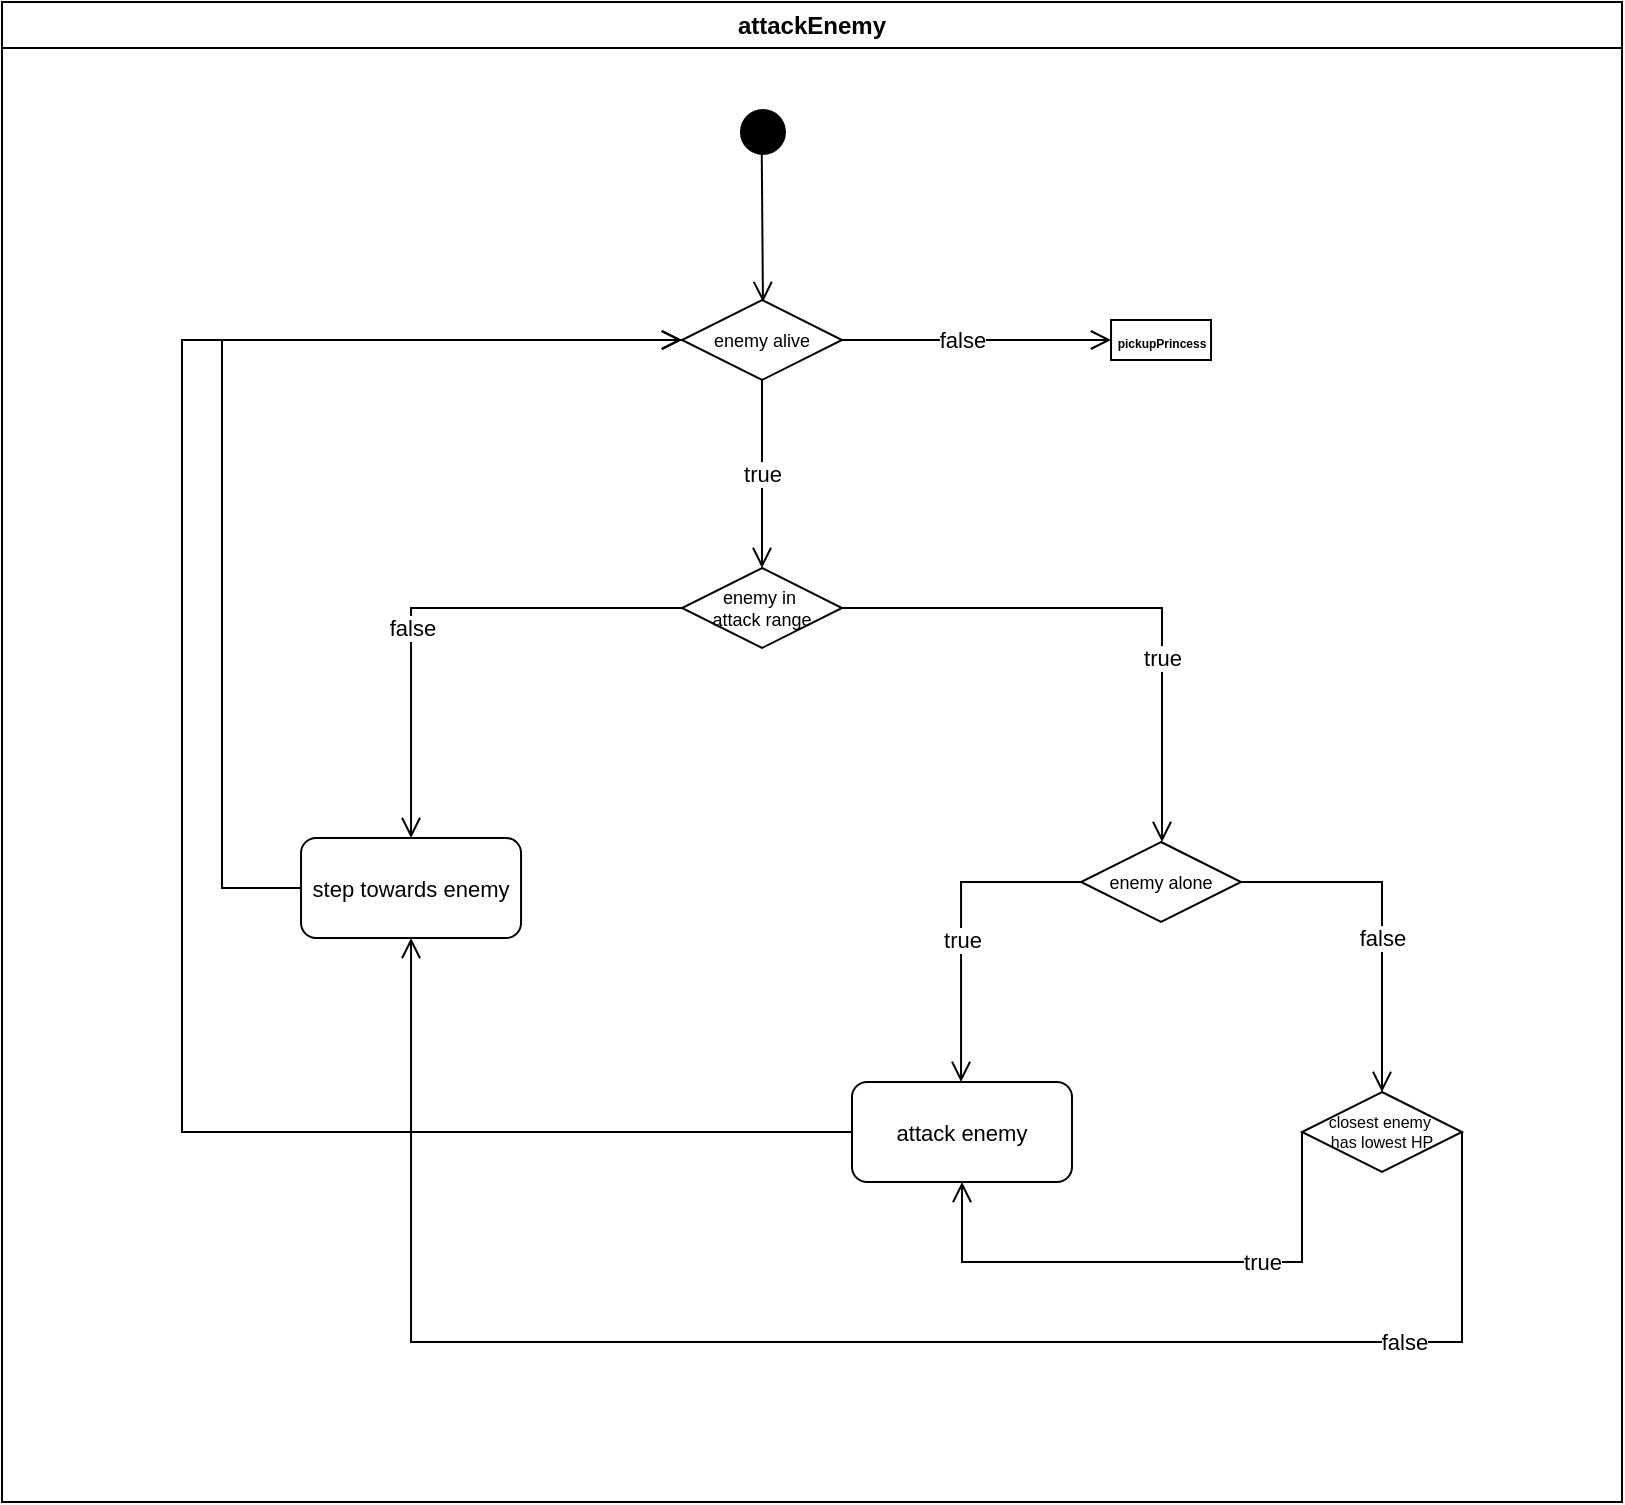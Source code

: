 <mxfile version="26.0.6">
  <diagram name="Page-1" id="e7e014a7-5840-1c2e-5031-d8a46d1fe8dd">
    <mxGraphModel dx="1313" dy="696" grid="1" gridSize="10" guides="1" tooltips="1" connect="1" arrows="1" fold="1" page="1" pageScale="1" pageWidth="1169" pageHeight="826" background="none" math="0" shadow="0">
      <root>
        <mxCell id="0" />
        <mxCell id="1" parent="0" />
        <mxCell id="3" value="attackEnemy" style="swimlane;whiteSpace=wrap" parent="1" vertex="1">
          <mxGeometry x="710" y="490" width="810" height="750" as="geometry" />
        </mxCell>
        <mxCell id="_Sj6H3lR2v7R7_RWuAPX-70" value="" style="ellipse;shape=startState;fillColor=#000000;strokeColor=#000000;" parent="3" vertex="1">
          <mxGeometry x="365.48" y="50" width="30" height="30" as="geometry" />
        </mxCell>
        <mxCell id="-Pbv0AkEXwjADhWEen1N-90" value="" style="edgeStyle=elbowEdgeStyle;elbow=horizontal;verticalAlign=bottom;endArrow=open;endSize=8;endFill=1;rounded=0;exitX=0.48;exitY=0.856;exitDx=0;exitDy=0;exitPerimeter=0;" parent="3" source="_Sj6H3lR2v7R7_RWuAPX-70" edge="1">
          <mxGeometry x="-755" y="-258" as="geometry">
            <mxPoint x="380.48" y="150" as="targetPoint" />
            <mxPoint x="375.15" y="97" as="sourcePoint" />
            <Array as="points">
              <mxPoint x="380.48" y="120" />
            </Array>
          </mxGeometry>
        </mxCell>
        <mxCell id="-Pbv0AkEXwjADhWEen1N-139" value="enemy in &#xa;attack range" style="rhombus;fontSize=9;" parent="3" vertex="1">
          <mxGeometry x="340" y="283" width="80" height="40" as="geometry" />
        </mxCell>
        <mxCell id="-Pbv0AkEXwjADhWEen1N-140" value="" style="edgeStyle=elbowEdgeStyle;elbow=horizontal;align=left;verticalAlign=bottom;endArrow=open;endSize=8;endFill=1;rounded=0;exitX=0;exitY=0.5;exitDx=0;exitDy=0;entryX=0.5;entryY=0;entryDx=0;entryDy=0;" parent="3" source="-Pbv0AkEXwjADhWEen1N-139" target="-Pbv0AkEXwjADhWEen1N-142" edge="1">
          <mxGeometry x="-1" relative="1" as="geometry">
            <mxPoint x="200.0" y="413" as="targetPoint" />
            <Array as="points">
              <mxPoint x="204.52" y="363" />
            </Array>
            <mxPoint x="119.52" y="313" as="sourcePoint" />
          </mxGeometry>
        </mxCell>
        <mxCell id="-Pbv0AkEXwjADhWEen1N-141" value="&lt;div&gt;false&lt;/div&gt;" style="edgeLabel;html=1;align=center;verticalAlign=middle;resizable=0;points=[];" parent="-Pbv0AkEXwjADhWEen1N-140" vertex="1" connectable="0">
          <mxGeometry x="0.267" relative="1" as="geometry">
            <mxPoint y="-13" as="offset" />
          </mxGeometry>
        </mxCell>
        <mxCell id="-Pbv0AkEXwjADhWEen1N-142" value="step towards enemy" style="rounded=1;fontSize=11;" parent="3" vertex="1">
          <mxGeometry x="149.52" y="418" width="110" height="50" as="geometry" />
        </mxCell>
        <mxCell id="-Pbv0AkEXwjADhWEen1N-143" value="" style="edgeStyle=elbowEdgeStyle;elbow=horizontal;verticalAlign=bottom;endArrow=open;endSize=8;endFill=1;rounded=0;exitX=1;exitY=0.5;exitDx=0;exitDy=0;entryX=0;entryY=0.5;entryDx=0;entryDy=0;" parent="3" target="-Pbv0AkEXwjADhWEen1N-144" edge="1">
          <mxGeometry x="-1375" y="-408" as="geometry">
            <mxPoint x="250.0" y="179" as="targetPoint" />
            <mxPoint x="149.52" y="443" as="sourcePoint" />
            <Array as="points">
              <mxPoint x="110" y="310" />
            </Array>
          </mxGeometry>
        </mxCell>
        <mxCell id="-Pbv0AkEXwjADhWEen1N-144" value="enemy alive" style="rhombus;fontSize=9;" parent="3" vertex="1">
          <mxGeometry x="340" y="149" width="80" height="40" as="geometry" />
        </mxCell>
        <mxCell id="-Pbv0AkEXwjADhWEen1N-147" value="" style="edgeStyle=elbowEdgeStyle;elbow=horizontal;align=left;verticalAlign=bottom;endArrow=open;endSize=8;endFill=1;rounded=0;exitX=0.5;exitY=1;exitDx=0;exitDy=0;entryX=0.5;entryY=0;entryDx=0;entryDy=0;" parent="3" source="-Pbv0AkEXwjADhWEen1N-144" target="-Pbv0AkEXwjADhWEen1N-139" edge="1">
          <mxGeometry x="-1" relative="1" as="geometry">
            <mxPoint x="380" y="283" as="targetPoint" />
            <Array as="points" />
            <mxPoint x="374.5" y="213" as="sourcePoint" />
          </mxGeometry>
        </mxCell>
        <mxCell id="-Pbv0AkEXwjADhWEen1N-148" value="&lt;div&gt;true&lt;/div&gt;" style="edgeLabel;html=1;align=center;verticalAlign=middle;resizable=0;points=[];" parent="-Pbv0AkEXwjADhWEen1N-147" vertex="1" connectable="0">
          <mxGeometry x="0.267" relative="1" as="geometry">
            <mxPoint y="-13" as="offset" />
          </mxGeometry>
        </mxCell>
        <mxCell id="-Pbv0AkEXwjADhWEen1N-150" value="enemy alone" style="rhombus;fontSize=9;" parent="3" vertex="1">
          <mxGeometry x="539.52" y="420" width="80" height="40" as="geometry" />
        </mxCell>
        <mxCell id="-Pbv0AkEXwjADhWEen1N-151" value="" style="edgeStyle=elbowEdgeStyle;elbow=horizontal;align=left;verticalAlign=bottom;endArrow=open;endSize=8;endFill=1;rounded=0;exitX=0;exitY=0.5;exitDx=0;exitDy=0;entryX=0.5;entryY=0;entryDx=0;entryDy=0;" parent="3" source="-Pbv0AkEXwjADhWEen1N-150" edge="1">
          <mxGeometry x="-1" relative="1" as="geometry">
            <mxPoint x="479.52" y="540" as="targetPoint" />
            <Array as="points">
              <mxPoint x="479.52" y="440" />
            </Array>
            <mxPoint x="459.52" y="460" as="sourcePoint" />
          </mxGeometry>
        </mxCell>
        <mxCell id="-Pbv0AkEXwjADhWEen1N-152" value="&lt;div&gt;true&lt;/div&gt;" style="edgeLabel;html=1;align=center;verticalAlign=middle;resizable=0;points=[];" parent="-Pbv0AkEXwjADhWEen1N-151" vertex="1" connectable="0">
          <mxGeometry x="0.267" relative="1" as="geometry">
            <mxPoint y="-13" as="offset" />
          </mxGeometry>
        </mxCell>
        <mxCell id="-Pbv0AkEXwjADhWEen1N-153" value="" style="edgeStyle=elbowEdgeStyle;elbow=horizontal;align=left;verticalAlign=bottom;endArrow=open;endSize=8;endFill=1;rounded=0;exitX=1;exitY=0.5;exitDx=0;exitDy=0;entryX=0.5;entryY=0;entryDx=0;entryDy=0;" parent="3" source="-Pbv0AkEXwjADhWEen1N-150" target="6hp-xeay-6NReLxKR7v_-4" edge="1">
          <mxGeometry x="-1" relative="1" as="geometry">
            <mxPoint x="685" y="540.0" as="targetPoint" />
            <Array as="points">
              <mxPoint x="690" y="490" />
            </Array>
            <mxPoint x="780" y="436" as="sourcePoint" />
          </mxGeometry>
        </mxCell>
        <mxCell id="-Pbv0AkEXwjADhWEen1N-154" value="&lt;div&gt;false&lt;/div&gt;" style="edgeLabel;html=1;align=center;verticalAlign=middle;resizable=0;points=[];" parent="-Pbv0AkEXwjADhWEen1N-153" vertex="1" connectable="0">
          <mxGeometry x="0.267" relative="1" as="geometry">
            <mxPoint y="-13" as="offset" />
          </mxGeometry>
        </mxCell>
        <mxCell id="-Pbv0AkEXwjADhWEen1N-155" value="" style="edgeStyle=elbowEdgeStyle;elbow=horizontal;align=left;verticalAlign=bottom;endArrow=open;endSize=8;endFill=1;rounded=0;exitX=1;exitY=0.5;exitDx=0;exitDy=0;entryX=0.5;entryY=0;entryDx=0;entryDy=0;" parent="3" source="-Pbv0AkEXwjADhWEen1N-139" target="-Pbv0AkEXwjADhWEen1N-150" edge="1">
          <mxGeometry x="-1" relative="1" as="geometry">
            <mxPoint x="579.52" y="403" as="targetPoint" />
            <Array as="points">
              <mxPoint x="580" y="349" />
            </Array>
            <mxPoint x="420" y="300" as="sourcePoint" />
          </mxGeometry>
        </mxCell>
        <mxCell id="-Pbv0AkEXwjADhWEen1N-156" value="&lt;div&gt;true&lt;/div&gt;" style="edgeLabel;html=1;align=center;verticalAlign=middle;resizable=0;points=[];" parent="-Pbv0AkEXwjADhWEen1N-155" vertex="1" connectable="0">
          <mxGeometry x="0.267" relative="1" as="geometry">
            <mxPoint y="9" as="offset" />
          </mxGeometry>
        </mxCell>
        <mxCell id="-Pbv0AkEXwjADhWEen1N-159" value="" style="edgeStyle=elbowEdgeStyle;elbow=horizontal;align=left;verticalAlign=bottom;endArrow=open;endSize=8;exitX=1;exitY=0.5;endFill=1;rounded=0;exitDx=0;exitDy=0;entryX=0;entryY=0.5;entryDx=0;entryDy=0;" parent="3" source="-Pbv0AkEXwjADhWEen1N-144" target="6hp-xeay-6NReLxKR7v_-3" edge="1">
          <mxGeometry x="-1" relative="1" as="geometry">
            <mxPoint x="554.52" y="169" as="targetPoint" />
            <Array as="points">
              <mxPoint x="460" y="180" />
            </Array>
            <mxPoint x="539" y="230" as="sourcePoint" />
          </mxGeometry>
        </mxCell>
        <mxCell id="-Pbv0AkEXwjADhWEen1N-160" value="&lt;div&gt;false&lt;/div&gt;" style="edgeLabel;html=1;align=center;verticalAlign=middle;resizable=0;points=[];" parent="3" vertex="1" connectable="0">
          <mxGeometry x="480.001" y="169" as="geometry" />
        </mxCell>
        <mxCell id="-Pbv0AkEXwjADhWEen1N-161" value="attack enemy" style="rounded=1;fontSize=11;" parent="3" vertex="1">
          <mxGeometry x="425" y="540" width="110" height="50" as="geometry" />
        </mxCell>
        <mxCell id="-Pbv0AkEXwjADhWEen1N-163" value="" style="edgeStyle=elbowEdgeStyle;elbow=horizontal;verticalAlign=bottom;endArrow=open;endSize=8;endFill=1;rounded=0;exitX=0;exitY=0.5;exitDx=0;exitDy=0;entryX=0;entryY=0.5;entryDx=0;entryDy=0;" parent="3" source="-Pbv0AkEXwjADhWEen1N-161" target="-Pbv0AkEXwjADhWEen1N-144" edge="1">
          <mxGeometry x="-2035" y="-558" as="geometry">
            <mxPoint x="170" y="330" as="targetPoint" />
            <mxPoint x="229.52" y="692" as="sourcePoint" />
            <Array as="points">
              <mxPoint x="90" y="370" />
            </Array>
          </mxGeometry>
        </mxCell>
        <mxCell id="6hp-xeay-6NReLxKR7v_-3" value="&lt;div align=&quot;center&quot;&gt;&lt;font style=&quot;font-size: 6px;&quot;&gt;&lt;b&gt;&lt;font style=&quot;line-height: 100%;&quot;&gt;pickupPrincess&lt;/font&gt;&lt;/b&gt;&lt;/font&gt;&lt;/div&gt;" style="rounded=0;whiteSpace=wrap;html=1;align=center;" vertex="1" parent="3">
          <mxGeometry x="554.52" y="159" width="50" height="20" as="geometry" />
        </mxCell>
        <mxCell id="6hp-xeay-6NReLxKR7v_-4" value="closest enemy &#xa;has lowest HP" style="rhombus;fontSize=8;" vertex="1" parent="3">
          <mxGeometry x="650" y="545" width="80" height="40" as="geometry" />
        </mxCell>
        <mxCell id="6hp-xeay-6NReLxKR7v_-8" value="" style="edgeStyle=elbowEdgeStyle;elbow=horizontal;align=left;verticalAlign=bottom;endArrow=open;endSize=8;endFill=1;rounded=0;exitX=0;exitY=0.5;exitDx=0;exitDy=0;entryX=0.5;entryY=1;entryDx=0;entryDy=0;" edge="1" parent="3" source="6hp-xeay-6NReLxKR7v_-4" target="-Pbv0AkEXwjADhWEen1N-161">
          <mxGeometry x="-1" relative="1" as="geometry">
            <mxPoint x="630" y="730" as="targetPoint" />
            <Array as="points">
              <mxPoint x="630" y="630" />
            </Array>
            <mxPoint x="690.48" y="630" as="sourcePoint" />
          </mxGeometry>
        </mxCell>
        <mxCell id="6hp-xeay-6NReLxKR7v_-9" value="&lt;div&gt;true&lt;/div&gt;" style="edgeLabel;html=1;align=center;verticalAlign=middle;resizable=0;points=[];" vertex="1" connectable="0" parent="6hp-xeay-6NReLxKR7v_-8">
          <mxGeometry x="0.267" relative="1" as="geometry">
            <mxPoint x="89" as="offset" />
          </mxGeometry>
        </mxCell>
        <mxCell id="6hp-xeay-6NReLxKR7v_-12" value="" style="edgeStyle=elbowEdgeStyle;elbow=horizontal;align=left;verticalAlign=bottom;endArrow=open;endSize=8;endFill=1;rounded=0;exitX=1;exitY=0.5;exitDx=0;exitDy=0;entryX=0.5;entryY=1;entryDx=0;entryDy=0;" edge="1" parent="3" source="6hp-xeay-6NReLxKR7v_-4" target="-Pbv0AkEXwjADhWEen1N-142">
          <mxGeometry x="-1" relative="1" as="geometry">
            <mxPoint x="800" y="665" as="targetPoint" />
            <Array as="points">
              <mxPoint x="630" y="670" />
            </Array>
            <mxPoint x="730" y="560" as="sourcePoint" />
          </mxGeometry>
        </mxCell>
        <mxCell id="6hp-xeay-6NReLxKR7v_-13" value="&lt;div&gt;false&lt;/div&gt;" style="edgeLabel;html=1;align=center;verticalAlign=middle;resizable=0;points=[];" vertex="1" connectable="0" parent="6hp-xeay-6NReLxKR7v_-12">
          <mxGeometry x="0.267" relative="1" as="geometry">
            <mxPoint x="393" as="offset" />
          </mxGeometry>
        </mxCell>
      </root>
    </mxGraphModel>
  </diagram>
</mxfile>
